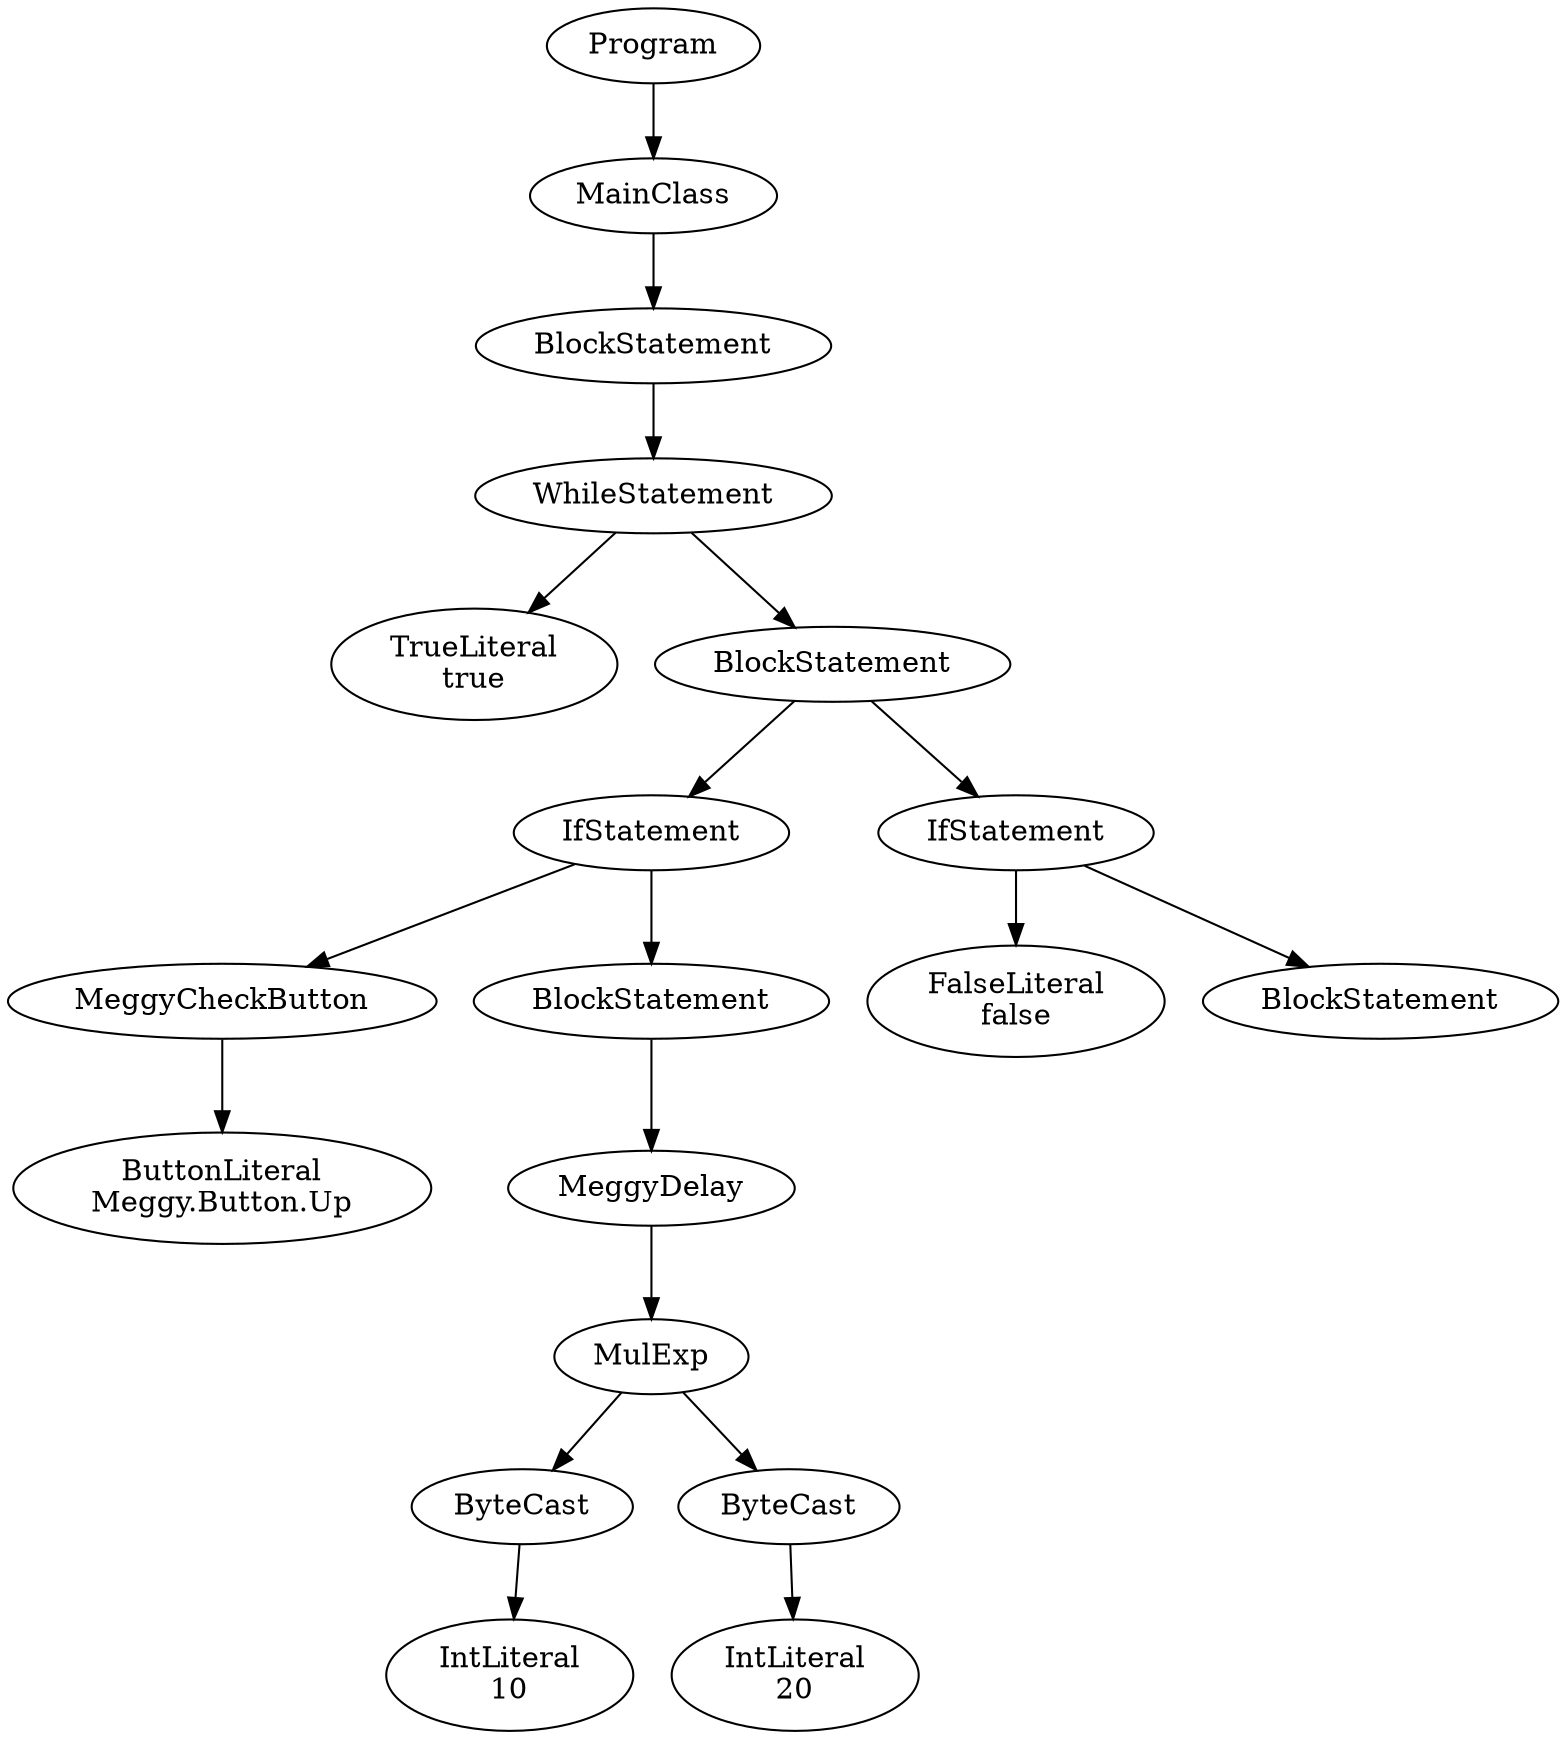 digraph ASTGraph {
0 [ label="Program" ];
1 [ label="MainClass" ];
0 -> 1
2 [ label="BlockStatement" ];
1 -> 2
3 [ label="WhileStatement" ];
2 -> 3
4 [ label="TrueLiteral\ntrue" ];
3 -> 4
5 [ label="BlockStatement" ];
3 -> 5
6 [ label="IfStatement" ];
5 -> 6
7 [ label="MeggyCheckButton" ];
6 -> 7
8 [ label="ButtonLiteral\nMeggy.Button.Up" ];
7 -> 8
9 [ label="BlockStatement" ];
6 -> 9
10 [ label="MeggyDelay" ];
9 -> 10
11 [ label="MulExp" ];
10 -> 11
12 [ label="ByteCast" ];
11 -> 12
13 [ label="IntLiteral\n10" ];
12 -> 13
14 [ label="ByteCast" ];
11 -> 14
15 [ label="IntLiteral\n20" ];
14 -> 15
16 [ label="IfStatement" ];
5 -> 16
17 [ label="FalseLiteral\nfalse" ];
16 -> 17
18 [ label="BlockStatement" ];
16 -> 18
}
